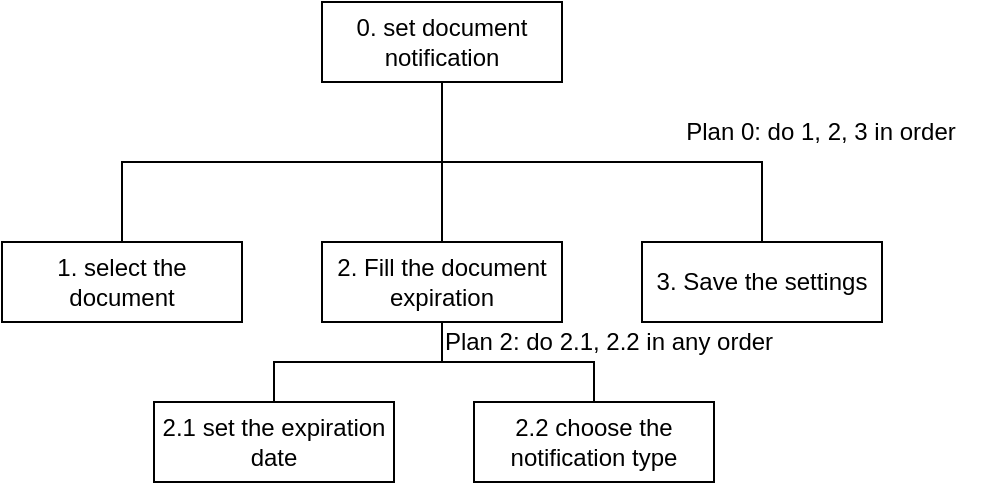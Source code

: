 <mxfile version="24.6.1" type="device">
  <diagram name="Pagina-1" id="GzbVnpT76C-ZIcmX6RsV">
    <mxGraphModel dx="989" dy="577" grid="1" gridSize="10" guides="1" tooltips="1" connect="1" arrows="1" fold="1" page="1" pageScale="1" pageWidth="1169" pageHeight="827" math="0" shadow="0">
      <root>
        <mxCell id="0" />
        <mxCell id="1" parent="0" />
        <mxCell id="LwxMLPN20SWtX-hT_mcb-1" value="0. set document notification" style="rounded=0;whiteSpace=wrap;html=1;" parent="1" vertex="1">
          <mxGeometry x="444" y="40" width="120" height="40" as="geometry" />
        </mxCell>
        <mxCell id="LwxMLPN20SWtX-hT_mcb-3" value="1. select the document" style="rounded=0;whiteSpace=wrap;html=1;" parent="1" vertex="1">
          <mxGeometry x="284" y="160" width="120" height="40" as="geometry" />
        </mxCell>
        <mxCell id="LwxMLPN20SWtX-hT_mcb-4" value="2. Fill the document expiration" style="rounded=0;whiteSpace=wrap;html=1;" parent="1" vertex="1">
          <mxGeometry x="444" y="160" width="120" height="40" as="geometry" />
        </mxCell>
        <mxCell id="LwxMLPN20SWtX-hT_mcb-9" value="3. Save the settings" style="rounded=0;whiteSpace=wrap;html=1;" parent="1" vertex="1">
          <mxGeometry x="604" y="160" width="120" height="40" as="geometry" />
        </mxCell>
        <mxCell id="LwxMLPN20SWtX-hT_mcb-30" value="" style="endArrow=none;html=1;rounded=0;exitX=0.5;exitY=0;exitDx=0;exitDy=0;entryX=0.5;entryY=1;entryDx=0;entryDy=0;edgeStyle=orthogonalEdgeStyle;" parent="1" source="LwxMLPN20SWtX-hT_mcb-3" target="LwxMLPN20SWtX-hT_mcb-1" edge="1">
          <mxGeometry width="50" height="50" relative="1" as="geometry">
            <mxPoint x="-36" y="150" as="sourcePoint" />
            <mxPoint x="14" y="100" as="targetPoint" />
          </mxGeometry>
        </mxCell>
        <mxCell id="LwxMLPN20SWtX-hT_mcb-31" value="" style="endArrow=none;html=1;rounded=0;entryX=0.5;entryY=1;entryDx=0;entryDy=0;exitX=0.5;exitY=0;exitDx=0;exitDy=0;edgeStyle=orthogonalEdgeStyle;" parent="1" source="LwxMLPN20SWtX-hT_mcb-4" target="LwxMLPN20SWtX-hT_mcb-1" edge="1">
          <mxGeometry width="50" height="50" relative="1" as="geometry">
            <mxPoint x="414" y="190" as="sourcePoint" />
            <mxPoint x="464" y="140" as="targetPoint" />
          </mxGeometry>
        </mxCell>
        <mxCell id="LwxMLPN20SWtX-hT_mcb-33" value="" style="endArrow=none;html=1;rounded=0;entryX=0.5;entryY=1;entryDx=0;entryDy=0;exitX=0.5;exitY=0;exitDx=0;exitDy=0;edgeStyle=orthogonalEdgeStyle;" parent="1" source="LwxMLPN20SWtX-hT_mcb-9" target="LwxMLPN20SWtX-hT_mcb-1" edge="1">
          <mxGeometry width="50" height="50" relative="1" as="geometry">
            <mxPoint x="854" y="220" as="sourcePoint" />
            <mxPoint x="904" y="170" as="targetPoint" />
          </mxGeometry>
        </mxCell>
        <mxCell id="LwxMLPN20SWtX-hT_mcb-36" value="Plan 0: do 1, 2, 3 in order" style="text;html=1;align=center;verticalAlign=middle;whiteSpace=wrap;rounded=0;" parent="1" vertex="1">
          <mxGeometry x="604" y="90" width="179" height="30" as="geometry" />
        </mxCell>
        <mxCell id="kubg3-BcRodyLzqrsmHO-1" value="2.1 set the expiration date" style="rounded=0;whiteSpace=wrap;html=1;" vertex="1" parent="1">
          <mxGeometry x="360" y="240" width="120" height="40" as="geometry" />
        </mxCell>
        <mxCell id="kubg3-BcRodyLzqrsmHO-2" value="2.2 choose the notification type" style="rounded=0;whiteSpace=wrap;html=1;" vertex="1" parent="1">
          <mxGeometry x="520" y="240" width="120" height="40" as="geometry" />
        </mxCell>
        <mxCell id="kubg3-BcRodyLzqrsmHO-3" value="" style="endArrow=none;html=1;rounded=0;entryX=0.5;entryY=1;entryDx=0;entryDy=0;exitX=0.5;exitY=0;exitDx=0;exitDy=0;edgeStyle=orthogonalEdgeStyle;" edge="1" parent="1" source="kubg3-BcRodyLzqrsmHO-1" target="LwxMLPN20SWtX-hT_mcb-4">
          <mxGeometry width="50" height="50" relative="1" as="geometry">
            <mxPoint x="410" y="440" as="sourcePoint" />
            <mxPoint x="460" y="390" as="targetPoint" />
          </mxGeometry>
        </mxCell>
        <mxCell id="kubg3-BcRodyLzqrsmHO-4" value="" style="endArrow=none;html=1;rounded=0;entryX=0.5;entryY=1;entryDx=0;entryDy=0;exitX=0.5;exitY=0;exitDx=0;exitDy=0;edgeStyle=orthogonalEdgeStyle;" edge="1" parent="1" source="kubg3-BcRodyLzqrsmHO-2" target="LwxMLPN20SWtX-hT_mcb-4">
          <mxGeometry width="50" height="50" relative="1" as="geometry">
            <mxPoint x="540" y="430" as="sourcePoint" />
            <mxPoint x="590" y="380" as="targetPoint" />
          </mxGeometry>
        </mxCell>
        <mxCell id="kubg3-BcRodyLzqrsmHO-5" value="Plan 2: do 2.1, 2.2 in any order" style="text;html=1;align=center;verticalAlign=middle;whiteSpace=wrap;rounded=0;" vertex="1" parent="1">
          <mxGeometry x="500" y="200" width="175" height="20" as="geometry" />
        </mxCell>
      </root>
    </mxGraphModel>
  </diagram>
</mxfile>
